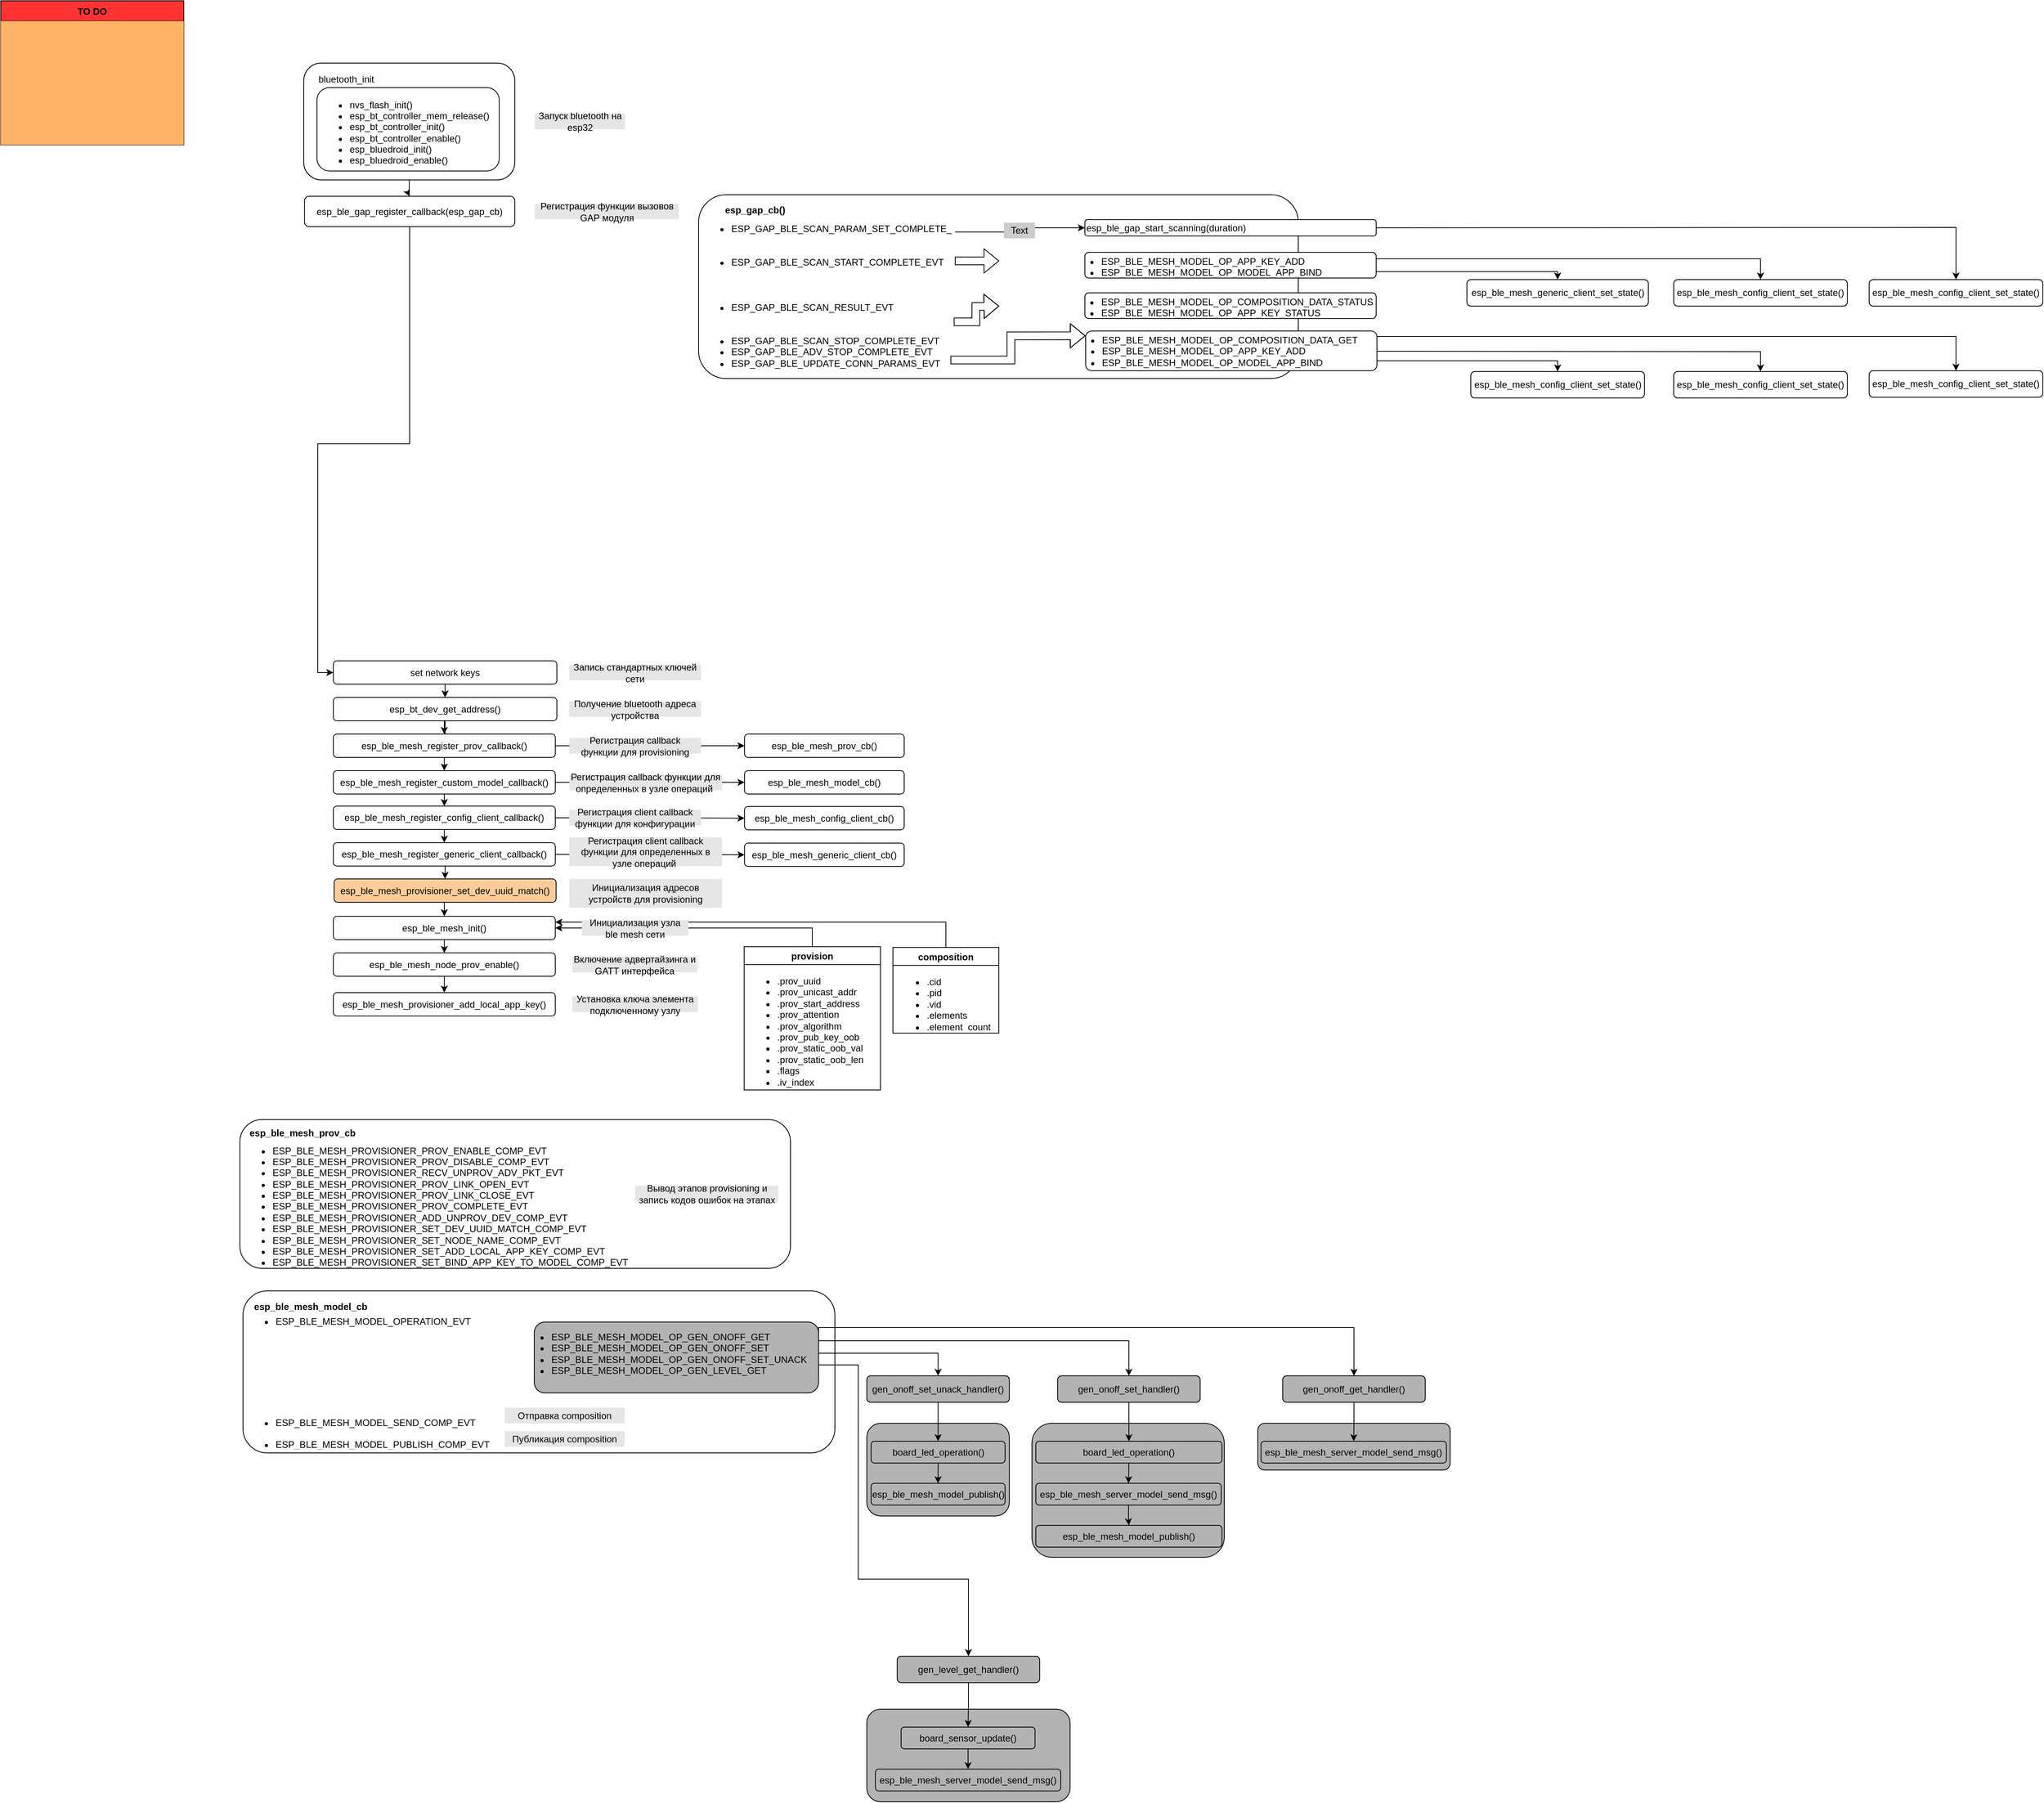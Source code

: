 <mxfile pages="1" version="11.2.1" type="github"><diagram id="eFUau2l4br_zj7SqDC2r" name="Page-1"><mxGraphModel dx="461" dy="513" grid="1" gridSize="10" guides="1" tooltips="1" connect="1" arrows="1" fold="1" page="1" pageScale="1" pageWidth="827" pageHeight="1169" math="0" shadow="0"><root><mxCell id="0"/><mxCell id="1" parent="0"/><mxCell id="jvg7E0xUtV_aagMApHEI-1" value="" style="rounded=1;whiteSpace=wrap;html=1;shadow=0;fillColor=#FFFFFF;" vertex="1" parent="1"><mxGeometry x="936" y="289" width="770" height="236" as="geometry"/></mxCell><mxCell id="jvg7E0xUtV_aagMApHEI-2" value="" style="rounded=1;whiteSpace=wrap;html=1;shadow=0;fillColor=#FFFFFF;" vertex="1" parent="1"><mxGeometry x="1433" y="464" width="374" height="51" as="geometry"/></mxCell><mxCell id="jvg7E0xUtV_aagMApHEI-3" value="&lt;ul&gt;&lt;li&gt;ESP_BLE_MESH_MODEL_OP_COMPOSITION_DATA_GET&lt;br&gt;&lt;/li&gt;&lt;li&gt;ESP_BLE_MESH_MODEL_OP_APP_KEY_ADD&lt;br&gt;&lt;/li&gt;&lt;li&gt;ESP_BLE_MESH_MODEL_OP_MODEL_APP_BIND&lt;br&gt;&lt;/li&gt;&lt;/ul&gt;" style="text;strokeColor=none;fillColor=none;html=1;whiteSpace=wrap;verticalAlign=middle;overflow=hidden;shadow=0;" vertex="1" parent="1"><mxGeometry x="1412" y="454" width="400" height="59" as="geometry"/></mxCell><mxCell id="jvg7E0xUtV_aagMApHEI-4" style="edgeStyle=orthogonalEdgeStyle;rounded=0;orthogonalLoop=1;jettySize=auto;html=1;" edge="1" parent="1" target="jvg7E0xUtV_aagMApHEI-128"><mxGeometry relative="1" as="geometry"><mxPoint x="1807" y="490" as="sourcePoint"/></mxGeometry></mxCell><mxCell id="jvg7E0xUtV_aagMApHEI-5" style="edgeStyle=orthogonalEdgeStyle;rounded=0;orthogonalLoop=1;jettySize=auto;html=1;exitX=1;exitY=0.75;exitDx=0;exitDy=0;" edge="1" parent="1" source="jvg7E0xUtV_aagMApHEI-2" target="jvg7E0xUtV_aagMApHEI-127"><mxGeometry relative="1" as="geometry"><Array as="points"><mxPoint x="2039" y="502"/></Array></mxGeometry></mxCell><mxCell id="jvg7E0xUtV_aagMApHEI-6" value="" style="rounded=1;whiteSpace=wrap;html=1;shadow=0;fillColor=#FFFFFF;" vertex="1" parent="1"><mxGeometry x="1432" y="415" width="374" height="33" as="geometry"/></mxCell><mxCell id="jvg7E0xUtV_aagMApHEI-7" value="&lt;ul&gt;&lt;li&gt;&lt;span&gt;ESP_BLE_MESH_MODEL_OP_COMPOSITION_DATA_STATUS&lt;/span&gt;&lt;/li&gt;&lt;li&gt;ESP_BLE_MESH_MODEL_OP_APP_KEY_STATUS&lt;br&gt;&lt;/li&gt;&lt;/ul&gt;" style="text;strokeColor=none;fillColor=none;html=1;whiteSpace=wrap;verticalAlign=middle;overflow=hidden;shadow=0;" vertex="1" parent="1"><mxGeometry x="1411" y="405" width="400" height="43" as="geometry"/></mxCell><mxCell id="jvg7E0xUtV_aagMApHEI-8" value="" style="rounded=1;whiteSpace=wrap;html=1;shadow=0;fillColor=#B3B3B3;" vertex="1" parent="1"><mxGeometry x="1152" y="1866.5" width="183" height="119" as="geometry"/></mxCell><mxCell id="jvg7E0xUtV_aagMApHEI-9" value="" style="rounded=1;whiteSpace=wrap;html=1;shadow=0;fillColor=#FFFFFF;" vertex="1" parent="1"><mxGeometry x="351" y="1696.5" width="760" height="208" as="geometry"/></mxCell><mxCell id="jvg7E0xUtV_aagMApHEI-10" style="edgeStyle=orthogonalEdgeStyle;rounded=0;orthogonalLoop=1;jettySize=auto;html=1;exitX=1;exitY=0.75;exitDx=0;exitDy=0;entryX=0.5;entryY=0;entryDx=0;entryDy=0;" edge="1" parent="1" source="jvg7E0xUtV_aagMApHEI-14" target="jvg7E0xUtV_aagMApHEI-63"><mxGeometry relative="1" as="geometry"><Array as="points"><mxPoint x="1090" y="1776.5"/><mxPoint x="1243" y="1776.5"/></Array></mxGeometry></mxCell><mxCell id="jvg7E0xUtV_aagMApHEI-11" style="edgeStyle=orthogonalEdgeStyle;rounded=0;orthogonalLoop=1;jettySize=auto;html=1;exitX=1;exitY=0.5;exitDx=0;exitDy=0;entryX=0.5;entryY=0;entryDx=0;entryDy=0;" edge="1" parent="1" source="jvg7E0xUtV_aagMApHEI-14" target="jvg7E0xUtV_aagMApHEI-64"><mxGeometry relative="1" as="geometry"><Array as="points"><mxPoint x="1090" y="1760.5"/><mxPoint x="1489" y="1760.5"/></Array></mxGeometry></mxCell><mxCell id="jvg7E0xUtV_aagMApHEI-12" style="edgeStyle=orthogonalEdgeStyle;rounded=0;orthogonalLoop=1;jettySize=auto;html=1;exitX=1;exitY=0.25;exitDx=0;exitDy=0;entryX=0.5;entryY=0;entryDx=0;entryDy=0;" edge="1" parent="1" source="jvg7E0xUtV_aagMApHEI-14" target="jvg7E0xUtV_aagMApHEI-65"><mxGeometry relative="1" as="geometry"><Array as="points"><mxPoint x="1090" y="1743.5"/><mxPoint x="1778" y="1743.5"/></Array></mxGeometry></mxCell><mxCell id="jvg7E0xUtV_aagMApHEI-13" style="edgeStyle=orthogonalEdgeStyle;rounded=0;orthogonalLoop=1;jettySize=auto;html=1;exitX=1;exitY=0.5;exitDx=0;exitDy=0;entryX=0.5;entryY=0;entryDx=0;entryDy=0;" edge="1" parent="1" source="jvg7E0xUtV_aagMApHEI-14" target="jvg7E0xUtV_aagMApHEI-87"><mxGeometry relative="1" as="geometry"><mxPoint x="1127.176" y="2003.147" as="targetPoint"/><Array as="points"><mxPoint x="1090" y="1791.5"/><mxPoint x="1141" y="1791.5"/><mxPoint x="1141" y="2066.5"/><mxPoint x="1282" y="2066.5"/></Array></mxGeometry></mxCell><mxCell id="jvg7E0xUtV_aagMApHEI-14" value="" style="rounded=1;whiteSpace=wrap;html=1;shadow=0;fillColor=#B3B3B3;" vertex="1" parent="1"><mxGeometry x="725" y="1736.5" width="365" height="91" as="geometry"/></mxCell><mxCell id="jvg7E0xUtV_aagMApHEI-15" value="&lt;ul&gt;&lt;li&gt;ESP_BLE_MESH_MODEL_OP_GEN_ONOFF_GET&lt;/li&gt;&lt;li&gt;ESP_BLE_MESH_MODEL_OP_GEN_ONOFF_SET&lt;/li&gt;&lt;li&gt;ESP_BLE_MESH_MODEL_OP_GEN_ONOFF_SET_UNACK&lt;/li&gt;&lt;li&gt;ESP_BLE_MESH_MODEL_OP_GEN_LEVEL_GET&lt;/li&gt;&lt;/ul&gt;" style="text;strokeColor=none;fillColor=none;html=1;whiteSpace=wrap;verticalAlign=middle;overflow=hidden;shadow=0;" vertex="1" parent="1"><mxGeometry x="705" y="1726.5" width="371" height="101" as="geometry"/></mxCell><mxCell id="jvg7E0xUtV_aagMApHEI-19" style="edgeStyle=orthogonalEdgeStyle;rounded=0;orthogonalLoop=1;jettySize=auto;html=1;exitX=0.5;exitY=1;exitDx=0;exitDy=0;" edge="1" parent="1" source="jvg7E0xUtV_aagMApHEI-21" target="jvg7E0xUtV_aagMApHEI-24"><mxGeometry relative="1" as="geometry"/></mxCell><mxCell id="jvg7E0xUtV_aagMApHEI-21" value="" style="rounded=1;whiteSpace=wrap;html=1;" vertex="1" parent="1"><mxGeometry x="429" y="120" width="271" height="150" as="geometry"/></mxCell><mxCell id="jvg7E0xUtV_aagMApHEI-22" value="Запуск bluetooth на esp32" style="text;html=1;strokeColor=none;fillColor=#E6E6E6;align=center;verticalAlign=middle;whiteSpace=wrap;rounded=0;" vertex="1" parent="1"><mxGeometry x="725.5" y="185" width="116" height="20" as="geometry"/></mxCell><mxCell id="jvg7E0xUtV_aagMApHEI-23" style="edgeStyle=orthogonalEdgeStyle;rounded=0;orthogonalLoop=1;jettySize=auto;html=1;exitX=0.5;exitY=1;exitDx=0;exitDy=0;entryX=0;entryY=0.5;entryDx=0;entryDy=0;" edge="1" parent="1" source="jvg7E0xUtV_aagMApHEI-24" target="jvg7E0xUtV_aagMApHEI-94"><mxGeometry relative="1" as="geometry"/></mxCell><mxCell id="jvg7E0xUtV_aagMApHEI-24" value="esp_ble_gap_register_callback(esp_gap_cb)" style="rounded=1;whiteSpace=wrap;html=1;align=center;" vertex="1" parent="1"><mxGeometry x="430" y="291" width="270" height="39" as="geometry"/></mxCell><mxCell id="jvg7E0xUtV_aagMApHEI-25" style="edgeStyle=orthogonalEdgeStyle;rounded=0;orthogonalLoop=1;jettySize=auto;html=1;exitX=0.5;exitY=1;exitDx=0;exitDy=0;" edge="1" parent="1" source="jvg7E0xUtV_aagMApHEI-27" target="jvg7E0xUtV_aagMApHEI-31"><mxGeometry relative="1" as="geometry"/></mxCell><mxCell id="jvg7E0xUtV_aagMApHEI-26" style="edgeStyle=orthogonalEdgeStyle;rounded=0;orthogonalLoop=1;jettySize=auto;html=1;exitX=0.5;exitY=1;exitDx=0;exitDy=0;entryX=0.5;entryY=0;entryDx=0;entryDy=0;" edge="1" parent="1" source="jvg7E0xUtV_aagMApHEI-27" target="jvg7E0xUtV_aagMApHEI-31"><mxGeometry relative="1" as="geometry"/></mxCell><mxCell id="jvg7E0xUtV_aagMApHEI-27" value="esp_bt_dev_get_address()" style="rounded=1;whiteSpace=wrap;html=1;" vertex="1" parent="1"><mxGeometry x="467" y="934.5" width="287" height="30" as="geometry"/></mxCell><mxCell id="jvg7E0xUtV_aagMApHEI-28" value="Регистрация функции вызовов&lt;br&gt;GAP модуля" style="text;html=1;strokeColor=none;fillColor=#E6E6E6;align=center;verticalAlign=middle;whiteSpace=wrap;rounded=0;" vertex="1" parent="1"><mxGeometry x="725.5" y="300.5" width="185" height="20" as="geometry"/></mxCell><mxCell id="jvg7E0xUtV_aagMApHEI-29" style="edgeStyle=orthogonalEdgeStyle;rounded=0;orthogonalLoop=1;jettySize=auto;html=1;exitX=0.5;exitY=1;exitDx=0;exitDy=0;entryX=0.5;entryY=0;entryDx=0;entryDy=0;" edge="1" parent="1" source="jvg7E0xUtV_aagMApHEI-31" target="jvg7E0xUtV_aagMApHEI-34"><mxGeometry relative="1" as="geometry"/></mxCell><mxCell id="jvg7E0xUtV_aagMApHEI-30" style="edgeStyle=orthogonalEdgeStyle;rounded=0;orthogonalLoop=1;jettySize=auto;html=1;exitX=1;exitY=0.5;exitDx=0;exitDy=0;entryX=0;entryY=0.5;entryDx=0;entryDy=0;" edge="1" parent="1" source="jvg7E0xUtV_aagMApHEI-31" target="jvg7E0xUtV_aagMApHEI-52"><mxGeometry relative="1" as="geometry"/></mxCell><mxCell id="jvg7E0xUtV_aagMApHEI-31" value="esp_ble_mesh_register_prov_callback()" style="rounded=1;whiteSpace=wrap;html=1;" vertex="1" parent="1"><mxGeometry x="467" y="981.5" width="285" height="30" as="geometry"/></mxCell><mxCell id="jvg7E0xUtV_aagMApHEI-32" style="edgeStyle=orthogonalEdgeStyle;rounded=0;orthogonalLoop=1;jettySize=auto;html=1;exitX=1;exitY=0.5;exitDx=0;exitDy=0;" edge="1" parent="1" source="jvg7E0xUtV_aagMApHEI-34" target="jvg7E0xUtV_aagMApHEI-53"><mxGeometry relative="1" as="geometry"/></mxCell><mxCell id="jvg7E0xUtV_aagMApHEI-33" style="edgeStyle=orthogonalEdgeStyle;rounded=0;orthogonalLoop=1;jettySize=auto;html=1;exitX=0.5;exitY=1;exitDx=0;exitDy=0;entryX=0.5;entryY=0;entryDx=0;entryDy=0;" edge="1" parent="1" source="jvg7E0xUtV_aagMApHEI-34" target="jvg7E0xUtV_aagMApHEI-98"><mxGeometry relative="1" as="geometry"/></mxCell><mxCell id="jvg7E0xUtV_aagMApHEI-34" value="esp_ble_mesh_register_custom_model_callback()" style="rounded=1;whiteSpace=wrap;html=1;" vertex="1" parent="1"><mxGeometry x="467" y="1028.5" width="285" height="30" as="geometry"/></mxCell><mxCell id="jvg7E0xUtV_aagMApHEI-35" style="edgeStyle=orthogonalEdgeStyle;rounded=0;orthogonalLoop=1;jettySize=auto;html=1;exitX=0.5;exitY=1;exitDx=0;exitDy=0;entryX=0.5;entryY=0;entryDx=0;entryDy=0;" edge="1" parent="1" source="jvg7E0xUtV_aagMApHEI-36" target="jvg7E0xUtV_aagMApHEI-38"><mxGeometry relative="1" as="geometry"/></mxCell><mxCell id="jvg7E0xUtV_aagMApHEI-36" value="esp_ble_mesh_init()" style="rounded=1;whiteSpace=wrap;html=1;" vertex="1" parent="1"><mxGeometry x="467" y="1215.5" width="285" height="30" as="geometry"/></mxCell><mxCell id="jvg7E0xUtV_aagMApHEI-37" style="edgeStyle=orthogonalEdgeStyle;rounded=0;orthogonalLoop=1;jettySize=auto;html=1;exitX=0.5;exitY=1;exitDx=0;exitDy=0;entryX=0.5;entryY=0;entryDx=0;entryDy=0;" edge="1" parent="1" source="jvg7E0xUtV_aagMApHEI-38" target="jvg7E0xUtV_aagMApHEI-39"><mxGeometry relative="1" as="geometry"/></mxCell><mxCell id="jvg7E0xUtV_aagMApHEI-38" value="esp_ble_mesh_node_prov_enable()" style="rounded=1;whiteSpace=wrap;html=1;" vertex="1" parent="1"><mxGeometry x="467" y="1262.5" width="285" height="30" as="geometry"/></mxCell><mxCell id="jvg7E0xUtV_aagMApHEI-39" value="esp_ble_mesh_provisioner_add_local_app_key()" style="rounded=1;whiteSpace=wrap;html=1;" vertex="1" parent="1"><mxGeometry x="467" y="1313.5" width="285" height="30" as="geometry"/></mxCell><mxCell id="jvg7E0xUtV_aagMApHEI-40" value="Получение bluetooth адреса устройства" style="text;html=1;strokeColor=none;fillColor=#E6E6E6;align=center;verticalAlign=middle;whiteSpace=wrap;rounded=0;" vertex="1" parent="1"><mxGeometry x="770" y="939.5" width="169" height="20" as="geometry"/></mxCell><mxCell id="jvg7E0xUtV_aagMApHEI-41" value="Установка ключа элемента подключенному узлу" style="text;html=1;strokeColor=none;fillColor=#E6E6E6;align=center;verticalAlign=middle;whiteSpace=wrap;rounded=0;" vertex="1" parent="1"><mxGeometry x="774" y="1318.5" width="161" height="20" as="geometry"/></mxCell><mxCell id="jvg7E0xUtV_aagMApHEI-42" value="Включение адвертайзинга и GATT интерфейса" style="text;html=1;strokeColor=none;fillColor=#E6E6E6;align=center;verticalAlign=middle;whiteSpace=wrap;rounded=0;" vertex="1" parent="1"><mxGeometry x="774" y="1267.5" width="160" height="20" as="geometry"/></mxCell><mxCell id="jvg7E0xUtV_aagMApHEI-43" style="edgeStyle=orthogonalEdgeStyle;rounded=0;orthogonalLoop=1;jettySize=auto;html=1;exitX=0.5;exitY=0;exitDx=0;exitDy=0;entryX=1;entryY=0.5;entryDx=0;entryDy=0;" edge="1" parent="1" source="jvg7E0xUtV_aagMApHEI-44" target="jvg7E0xUtV_aagMApHEI-36"><mxGeometry relative="1" as="geometry"/></mxCell><mxCell id="jvg7E0xUtV_aagMApHEI-44" value="provision" style="swimlane;" vertex="1" parent="1"><mxGeometry x="994.5" y="1254.5" width="175" height="184" as="geometry"/></mxCell><mxCell id="jvg7E0xUtV_aagMApHEI-45" value="&lt;ul&gt;&lt;li&gt;.prov_uuid&lt;/li&gt;&lt;li&gt;.prov_unicast_addr&lt;/li&gt;&lt;li&gt;.prov_start_address&lt;/li&gt;&lt;li&gt;.prov_attention&lt;/li&gt;&lt;li&gt;.prov_algorithm&lt;/li&gt;&lt;li&gt;.prov_pub_key_oob&lt;/li&gt;&lt;li&gt;.prov_static_oob_val&lt;/li&gt;&lt;li&gt;.prov_static_oob_len&lt;/li&gt;&lt;li&gt;.flags&lt;/li&gt;&lt;li&gt;.iv_index&lt;/li&gt;&lt;/ul&gt;" style="text;strokeColor=none;fillColor=none;html=1;whiteSpace=wrap;verticalAlign=middle;overflow=hidden;shadow=0;align=left;" vertex="1" parent="jvg7E0xUtV_aagMApHEI-44"><mxGeometry y="23" width="175" height="161" as="geometry"/></mxCell><mxCell id="jvg7E0xUtV_aagMApHEI-46" style="edgeStyle=orthogonalEdgeStyle;rounded=0;orthogonalLoop=1;jettySize=auto;html=1;exitX=0.5;exitY=0;exitDx=0;exitDy=0;entryX=1;entryY=0.25;entryDx=0;entryDy=0;" edge="1" parent="1" source="jvg7E0xUtV_aagMApHEI-47" target="jvg7E0xUtV_aagMApHEI-36"><mxGeometry relative="1" as="geometry"/></mxCell><mxCell id="jvg7E0xUtV_aagMApHEI-47" value="composition" style="swimlane;" vertex="1" parent="1"><mxGeometry x="1185.5" y="1255.5" width="136" height="110" as="geometry"/></mxCell><mxCell id="jvg7E0xUtV_aagMApHEI-48" value="&lt;ul&gt;&lt;li&gt;.cid&lt;/li&gt;&lt;li&gt;.pid&lt;/li&gt;&lt;li&gt;.vid&lt;/li&gt;&lt;li&gt;.elements&lt;/li&gt;&lt;li&gt;.element_count&lt;/li&gt;&lt;/ul&gt;" style="text;strokeColor=none;fillColor=none;html=1;whiteSpace=wrap;verticalAlign=middle;overflow=hidden;shadow=0;" vertex="1" parent="jvg7E0xUtV_aagMApHEI-47"><mxGeometry x="1" y="23" width="135" height="85" as="geometry"/></mxCell><mxCell id="jvg7E0xUtV_aagMApHEI-49" value="Инициализация узла ble mesh сети" style="text;html=1;strokeColor=none;fillColor=#E6E6E6;align=center;verticalAlign=middle;whiteSpace=wrap;rounded=0;shadow=0;" vertex="1" parent="1"><mxGeometry x="786" y="1220.5" width="137" height="20" as="geometry"/></mxCell><mxCell id="jvg7E0xUtV_aagMApHEI-50" value="Регистрация callback функции для provisioning" style="text;html=1;strokeColor=none;fillColor=#E6E6E6;align=center;verticalAlign=middle;whiteSpace=wrap;rounded=0;" vertex="1" parent="1"><mxGeometry x="770" y="986.5" width="169" height="20" as="geometry"/></mxCell><mxCell id="jvg7E0xUtV_aagMApHEI-51" value="Регистрация callback функции для определенных в узле операций&amp;nbsp;" style="text;html=1;strokeColor=none;fillColor=#E6E6E6;align=center;verticalAlign=middle;whiteSpace=wrap;rounded=0;" vertex="1" parent="1"><mxGeometry x="770" y="1033.5" width="196" height="20" as="geometry"/></mxCell><mxCell id="jvg7E0xUtV_aagMApHEI-52" value="esp_ble_mesh_prov_cb()" style="rounded=1;whiteSpace=wrap;html=1;shadow=0;fillColor=#FFFFFF;" vertex="1" parent="1"><mxGeometry x="995" y="981.5" width="205" height="30" as="geometry"/></mxCell><mxCell id="jvg7E0xUtV_aagMApHEI-53" value="esp_ble_mesh_model_cb()" style="rounded=1;whiteSpace=wrap;html=1;shadow=0;fillColor=#FFFFFF;" vertex="1" parent="1"><mxGeometry x="995" y="1028.5" width="205" height="30" as="geometry"/></mxCell><mxCell id="jvg7E0xUtV_aagMApHEI-54" value="" style="rounded=1;whiteSpace=wrap;html=1;shadow=0;fillColor=#FFFFFF;" vertex="1" parent="1"><mxGeometry x="347" y="1476.5" width="707" height="191" as="geometry"/></mxCell><mxCell id="jvg7E0xUtV_aagMApHEI-55" value="&lt;b&gt;esp_ble_mesh_prov_cb&lt;/b&gt;" style="text;html=1;strokeColor=none;fillColor=none;align=center;verticalAlign=middle;whiteSpace=wrap;rounded=0;shadow=0;" vertex="1" parent="1"><mxGeometry x="359" y="1484" width="137" height="20" as="geometry"/></mxCell><mxCell id="jvg7E0xUtV_aagMApHEI-56" value="&lt;ul&gt;&lt;li&gt;ESP_BLE_MESH_PROVISIONER_PROV_ENABLE_COMP_EVT&lt;br&gt;&lt;/li&gt;&lt;li&gt;ESP_BLE_MESH_PROVISIONER_PROV_DISABLE_COMP_EVT&lt;br&gt;&lt;/li&gt;&lt;li&gt;ESP_BLE_MESH_PROVISIONER_RECV_UNPROV_ADV_PKT_EVT&lt;br&gt;&lt;/li&gt;&lt;li&gt;ESP_BLE_MESH_PROVISIONER_PROV_LINK_OPEN_EVT&lt;br&gt;&lt;/li&gt;&lt;li&gt;ESP_BLE_MESH_PROVISIONER_PROV_LINK_CLOSE_EVT&lt;/li&gt;&lt;li&gt;ESP_BLE_MESH_PROVISIONER_PROV_COMPLETE_EVT&lt;br&gt;&lt;/li&gt;&lt;li&gt;ESP_BLE_MESH_PROVISIONER_ADD_UNPROV_DEV_COMP_EVT&lt;br&gt;&lt;/li&gt;&lt;li&gt;ESP_BLE_MESH_PROVISIONER_SET_DEV_UUID_MATCH_COMP_EVT&lt;br&gt;&lt;/li&gt;&lt;li&gt;ESP_BLE_MESH_PROVISIONER_SET_NODE_NAME_COMP_EVT&lt;br&gt;&lt;/li&gt;&lt;li&gt;ESP_BLE_MESH_PROVISIONER_SET_ADD_LOCAL_APP_KEY_COMP_EVT&lt;br&gt;&lt;/li&gt;&lt;li&gt;ESP_BLE_MESH_PROVISIONER_SET_BIND_APP_KEY_TO_MODEL_COMP_EVT&lt;br&gt;&lt;/li&gt;&lt;/ul&gt;" style="text;strokeColor=none;fillColor=none;html=1;whiteSpace=wrap;verticalAlign=middle;overflow=hidden;shadow=0;" vertex="1" parent="1"><mxGeometry x="347" y="1494.5" width="501" height="174" as="geometry"/></mxCell><mxCell id="jvg7E0xUtV_aagMApHEI-57" value="Вывод этапов provisioning и запись кодов ошибок на этапах" style="text;html=1;strokeColor=none;fillColor=#E6E6E6;align=center;verticalAlign=middle;whiteSpace=wrap;rounded=0;shadow=0;" vertex="1" parent="1"><mxGeometry x="854.5" y="1561.5" width="184" height="20" as="geometry"/></mxCell><mxCell id="jvg7E0xUtV_aagMApHEI-58" value="&lt;b&gt;esp_ble_mesh_model_cb&lt;/b&gt;" style="text;html=1;strokeColor=none;fillColor=none;align=center;verticalAlign=middle;whiteSpace=wrap;rounded=0;shadow=0;" vertex="1" parent="1"><mxGeometry x="358.5" y="1706.5" width="158" height="20" as="geometry"/></mxCell><mxCell id="jvg7E0xUtV_aagMApHEI-59" value="&lt;ul&gt;&lt;li&gt;ESP_BLE_MESH_MODEL_OPERATION_EVT&lt;br&gt;&lt;br&gt;&lt;br&gt;&lt;br&gt;&lt;br&gt;&lt;br&gt;&lt;br&gt;&lt;br&gt;&lt;br&gt;&lt;/li&gt;&lt;li&gt;ESP_BLE_MESH_MODEL_SEND_COMP_EVT&lt;br&gt;&lt;br&gt;&lt;/li&gt;&lt;li&gt;ESP_BLE_MESH_MODEL_PUBLISH_COMP_EVT&lt;br&gt;&lt;/li&gt;&lt;/ul&gt;" style="text;strokeColor=none;fillColor=none;html=1;whiteSpace=wrap;verticalAlign=middle;overflow=hidden;shadow=0;" vertex="1" parent="1"><mxGeometry x="351" y="1714.5" width="326" height="187" as="geometry"/></mxCell><mxCell id="jvg7E0xUtV_aagMApHEI-60" value="Отправка composition" style="text;html=1;strokeColor=none;fillColor=#E6E6E6;align=center;verticalAlign=middle;whiteSpace=wrap;rounded=0;shadow=0;" vertex="1" parent="1"><mxGeometry x="687" y="1846.5" width="154" height="20" as="geometry"/></mxCell><mxCell id="jvg7E0xUtV_aagMApHEI-61" value="Публикация composition" style="text;html=1;strokeColor=none;fillColor=#E6E6E6;align=center;verticalAlign=middle;whiteSpace=wrap;rounded=0;shadow=0;" vertex="1" parent="1"><mxGeometry x="687" y="1876.5" width="154" height="20" as="geometry"/></mxCell><mxCell id="jvg7E0xUtV_aagMApHEI-62" style="edgeStyle=orthogonalEdgeStyle;rounded=0;orthogonalLoop=1;jettySize=auto;html=1;exitX=0.5;exitY=1;exitDx=0;exitDy=0;entryX=0.5;entryY=0;entryDx=0;entryDy=0;" edge="1" parent="1" source="jvg7E0xUtV_aagMApHEI-63" target="jvg7E0xUtV_aagMApHEI-67"><mxGeometry relative="1" as="geometry"/></mxCell><mxCell id="jvg7E0xUtV_aagMApHEI-63" value="gen_onoff_set_unack_handler()" style="rounded=1;whiteSpace=wrap;html=1;shadow=0;fillColor=#B3B3B3;" vertex="1" parent="1"><mxGeometry x="1152" y="1805.5" width="183" height="34" as="geometry"/></mxCell><mxCell id="jvg7E0xUtV_aagMApHEI-64" value="gen_onoff_set_handler()" style="rounded=1;whiteSpace=wrap;html=1;shadow=0;fillColor=#B3B3B3;" vertex="1" parent="1"><mxGeometry x="1397" y="1805.5" width="183" height="34" as="geometry"/></mxCell><mxCell id="jvg7E0xUtV_aagMApHEI-65" value="gen_onoff_get_handler()" style="rounded=1;whiteSpace=wrap;html=1;shadow=0;fillColor=#B3B3B3;" vertex="1" parent="1"><mxGeometry x="1686" y="1805.5" width="183" height="34" as="geometry"/></mxCell><mxCell id="jvg7E0xUtV_aagMApHEI-66" style="edgeStyle=orthogonalEdgeStyle;rounded=0;orthogonalLoop=1;jettySize=auto;html=1;exitX=0.5;exitY=1;exitDx=0;exitDy=0;entryX=0.5;entryY=0;entryDx=0;entryDy=0;" edge="1" parent="1" source="jvg7E0xUtV_aagMApHEI-67" target="jvg7E0xUtV_aagMApHEI-68"><mxGeometry relative="1" as="geometry"/></mxCell><mxCell id="jvg7E0xUtV_aagMApHEI-67" value="board_led_operation()" style="rounded=1;whiteSpace=wrap;html=1;shadow=0;fillColor=#B3B3B3;" vertex="1" parent="1"><mxGeometry x="1157.5" y="1889.5" width="172" height="28" as="geometry"/></mxCell><mxCell id="jvg7E0xUtV_aagMApHEI-68" value="esp_ble_mesh_model_publish()" style="rounded=1;whiteSpace=wrap;html=1;shadow=0;fillColor=#B3B3B3;" vertex="1" parent="1"><mxGeometry x="1157.5" y="1943.5" width="172" height="28" as="geometry"/></mxCell><mxCell id="jvg7E0xUtV_aagMApHEI-69" value="" style="rounded=1;whiteSpace=wrap;html=1;shadow=0;fillColor=#B3B3B3;" vertex="1" parent="1"><mxGeometry x="1364" y="1866.5" width="247" height="172" as="geometry"/></mxCell><mxCell id="jvg7E0xUtV_aagMApHEI-70" style="edgeStyle=orthogonalEdgeStyle;rounded=0;orthogonalLoop=1;jettySize=auto;html=1;exitX=0.5;exitY=1;exitDx=0;exitDy=0;entryX=0.5;entryY=0;entryDx=0;entryDy=0;" edge="1" parent="1" source="jvg7E0xUtV_aagMApHEI-71" target="jvg7E0xUtV_aagMApHEI-74"><mxGeometry relative="1" as="geometry"/></mxCell><mxCell id="jvg7E0xUtV_aagMApHEI-71" value="board_led_operation()" style="rounded=1;whiteSpace=wrap;html=1;shadow=0;fillColor=#B3B3B3;" vertex="1" parent="1"><mxGeometry x="1369" y="1889.5" width="239" height="28" as="geometry"/></mxCell><mxCell id="jvg7E0xUtV_aagMApHEI-72" style="edgeStyle=orthogonalEdgeStyle;rounded=0;orthogonalLoop=1;jettySize=auto;html=1;exitX=0.5;exitY=1;exitDx=0;exitDy=0;" edge="1" parent="1" source="jvg7E0xUtV_aagMApHEI-64" target="jvg7E0xUtV_aagMApHEI-71"><mxGeometry relative="1" as="geometry"/></mxCell><mxCell id="jvg7E0xUtV_aagMApHEI-73" style="edgeStyle=orthogonalEdgeStyle;rounded=0;orthogonalLoop=1;jettySize=auto;html=1;exitX=0.5;exitY=1;exitDx=0;exitDy=0;" edge="1" parent="1" source="jvg7E0xUtV_aagMApHEI-74" target="jvg7E0xUtV_aagMApHEI-75"><mxGeometry relative="1" as="geometry"/></mxCell><mxCell id="jvg7E0xUtV_aagMApHEI-74" value="esp_ble_mesh_server_model_send_msg()" style="rounded=1;whiteSpace=wrap;html=1;shadow=0;fillColor=#B3B3B3;" vertex="1" parent="1"><mxGeometry x="1369" y="1943.5" width="238" height="28" as="geometry"/></mxCell><mxCell id="jvg7E0xUtV_aagMApHEI-75" value="esp_ble_mesh_model_publish()" style="rounded=1;whiteSpace=wrap;html=1;shadow=0;fillColor=#B3B3B3;" vertex="1" parent="1"><mxGeometry x="1369" y="1997.5" width="239" height="28" as="geometry"/></mxCell><mxCell id="jvg7E0xUtV_aagMApHEI-76" value="" style="rounded=1;whiteSpace=wrap;html=1;shadow=0;fillColor=#B3B3B3;" vertex="1" parent="1"><mxGeometry x="1654" y="1866.5" width="247" height="60" as="geometry"/></mxCell><mxCell id="jvg7E0xUtV_aagMApHEI-77" value="esp_ble_mesh_server_model_send_msg()" style="rounded=1;whiteSpace=wrap;html=1;shadow=0;fillColor=#B3B3B3;" vertex="1" parent="1"><mxGeometry x="1658.19" y="1889.5" width="238" height="28" as="geometry"/></mxCell><mxCell id="jvg7E0xUtV_aagMApHEI-78" style="edgeStyle=orthogonalEdgeStyle;rounded=0;orthogonalLoop=1;jettySize=auto;html=1;exitX=0.5;exitY=1;exitDx=0;exitDy=0;entryX=0.5;entryY=0;entryDx=0;entryDy=0;" edge="1" parent="1" source="jvg7E0xUtV_aagMApHEI-65" target="jvg7E0xUtV_aagMApHEI-77"><mxGeometry relative="1" as="geometry"/></mxCell><mxCell id="jvg7E0xUtV_aagMApHEI-79" value="TO DO" style="swimlane;fontStyle=1;childLayout=stackLayout;horizontal=1;startSize=26;fillColor=#FF3333;horizontalStack=0;resizeParent=1;resizeParentMax=0;resizeLast=0;collapsible=1;marginBottom=0;shadow=0;" vertex="1" parent="1"><mxGeometry x="40" y="40" width="235" height="185" as="geometry"><mxRectangle x="825" y="28" width="65" height="26" as="alternateBounds"/></mxGeometry></mxCell><mxCell id="jvg7E0xUtV_aagMApHEI-80" value="" style="text;strokeColor=none;fillColor=#FFB366;align=left;verticalAlign=top;spacingLeft=4;spacingRight=4;overflow=hidden;rotatable=0;points=[[0,0.5],[1,0.5]];portConstraint=eastwest;" vertex="1" parent="jvg7E0xUtV_aagMApHEI-79"><mxGeometry y="26" width="235" height="26" as="geometry"/></mxCell><mxCell id="jvg7E0xUtV_aagMApHEI-81" value="" style="text;html=1;strokeColor=none;fillColor=#FFB366;align=left;verticalAlign=middle;whiteSpace=wrap;rounded=0;" vertex="1" parent="jvg7E0xUtV_aagMApHEI-79"><mxGeometry y="52" width="235" height="20" as="geometry"/></mxCell><mxCell id="jvg7E0xUtV_aagMApHEI-82" value="" style="text;strokeColor=none;fillColor=#FFB366;align=left;verticalAlign=top;spacingLeft=4;spacingRight=4;overflow=hidden;rotatable=0;points=[[0,0.5],[1,0.5]];portConstraint=eastwest;" vertex="1" parent="jvg7E0xUtV_aagMApHEI-79"><mxGeometry y="72" width="235" height="26" as="geometry"/></mxCell><mxCell id="jvg7E0xUtV_aagMApHEI-83" value="" style="text;strokeColor=none;fillColor=#FFB366;align=left;verticalAlign=top;spacingLeft=4;spacingRight=4;overflow=hidden;rotatable=0;points=[[0,0.5],[1,0.5]];portConstraint=eastwest;" vertex="1" parent="jvg7E0xUtV_aagMApHEI-79"><mxGeometry y="98" width="235" height="27" as="geometry"/></mxCell><mxCell id="jvg7E0xUtV_aagMApHEI-84" value="" style="text;html=1;strokeColor=none;fillColor=#FFB366;align=left;verticalAlign=middle;whiteSpace=wrap;rounded=0;shadow=0;" vertex="1" parent="jvg7E0xUtV_aagMApHEI-79"><mxGeometry y="125" width="235" height="20" as="geometry"/></mxCell><mxCell id="jvg7E0xUtV_aagMApHEI-85" value="" style="text;html=1;strokeColor=none;fillColor=#FFB366;align=left;verticalAlign=middle;whiteSpace=wrap;rounded=0;shadow=0;" vertex="1" parent="jvg7E0xUtV_aagMApHEI-79"><mxGeometry y="145" width="235" height="20" as="geometry"/></mxCell><mxCell id="jvg7E0xUtV_aagMApHEI-86" value="" style="text;html=1;strokeColor=none;fillColor=#FFB366;align=left;verticalAlign=middle;whiteSpace=wrap;rounded=0;shadow=0;" vertex="1" parent="jvg7E0xUtV_aagMApHEI-79"><mxGeometry y="165" width="235" height="20" as="geometry"/></mxCell><mxCell id="jvg7E0xUtV_aagMApHEI-87" value="gen_level_get_handler()" style="rounded=1;whiteSpace=wrap;html=1;shadow=0;fillColor=#B3B3B3;" vertex="1" parent="1"><mxGeometry x="1191" y="2165.5" width="183" height="34" as="geometry"/></mxCell><mxCell id="jvg7E0xUtV_aagMApHEI-88" value="" style="rounded=1;whiteSpace=wrap;html=1;shadow=0;fillColor=#B3B3B3;" vertex="1" parent="1"><mxGeometry x="1152" y="2233.5" width="261" height="119" as="geometry"/></mxCell><mxCell id="jvg7E0xUtV_aagMApHEI-89" style="edgeStyle=orthogonalEdgeStyle;rounded=0;orthogonalLoop=1;jettySize=auto;html=1;exitX=0.5;exitY=1;exitDx=0;exitDy=0;entryX=0.5;entryY=0;entryDx=0;entryDy=0;" edge="1" parent="1" source="jvg7E0xUtV_aagMApHEI-90" target="jvg7E0xUtV_aagMApHEI-91"><mxGeometry relative="1" as="geometry"/></mxCell><mxCell id="jvg7E0xUtV_aagMApHEI-90" value="board_sensor_update()" style="rounded=1;whiteSpace=wrap;html=1;shadow=0;fillColor=#B3B3B3;" vertex="1" parent="1"><mxGeometry x="1196" y="2256.5" width="172" height="28" as="geometry"/></mxCell><mxCell id="jvg7E0xUtV_aagMApHEI-91" value="esp_ble_mesh_server_model_send_msg()" style="rounded=1;whiteSpace=wrap;html=1;shadow=0;fillColor=#B3B3B3;" vertex="1" parent="1"><mxGeometry x="1163" y="2310.5" width="238" height="28" as="geometry"/></mxCell><mxCell id="jvg7E0xUtV_aagMApHEI-92" style="edgeStyle=orthogonalEdgeStyle;rounded=0;orthogonalLoop=1;jettySize=auto;html=1;exitX=0.5;exitY=1;exitDx=0;exitDy=0;" edge="1" parent="1" source="jvg7E0xUtV_aagMApHEI-87" target="jvg7E0xUtV_aagMApHEI-90"><mxGeometry relative="1" as="geometry"/></mxCell><mxCell id="jvg7E0xUtV_aagMApHEI-93" style="edgeStyle=orthogonalEdgeStyle;rounded=0;orthogonalLoop=1;jettySize=auto;html=1;exitX=0.5;exitY=1;exitDx=0;exitDy=0;entryX=0.5;entryY=0;entryDx=0;entryDy=0;" edge="1" parent="1" source="jvg7E0xUtV_aagMApHEI-94" target="jvg7E0xUtV_aagMApHEI-27"><mxGeometry relative="1" as="geometry"/></mxCell><mxCell id="jvg7E0xUtV_aagMApHEI-94" value="set network keys" style="rounded=1;whiteSpace=wrap;html=1;fillColor=none;" vertex="1" parent="1"><mxGeometry x="467" y="887.5" width="287" height="30" as="geometry"/></mxCell><mxCell id="jvg7E0xUtV_aagMApHEI-95" value="Запись стандартных ключей сети" style="text;html=1;strokeColor=none;fillColor=#E6E6E6;align=center;verticalAlign=middle;whiteSpace=wrap;rounded=0;" vertex="1" parent="1"><mxGeometry x="770" y="892.5" width="169" height="20" as="geometry"/></mxCell><mxCell id="jvg7E0xUtV_aagMApHEI-96" style="edgeStyle=orthogonalEdgeStyle;rounded=0;orthogonalLoop=1;jettySize=auto;html=1;exitX=0.5;exitY=1;exitDx=0;exitDy=0;entryX=0.5;entryY=0;entryDx=0;entryDy=0;" edge="1" parent="1" source="jvg7E0xUtV_aagMApHEI-98" target="jvg7E0xUtV_aagMApHEI-101"><mxGeometry relative="1" as="geometry"/></mxCell><mxCell id="jvg7E0xUtV_aagMApHEI-97" style="edgeStyle=orthogonalEdgeStyle;rounded=0;orthogonalLoop=1;jettySize=auto;html=1;exitX=1;exitY=0.5;exitDx=0;exitDy=0;entryX=0;entryY=0.5;entryDx=0;entryDy=0;" edge="1" parent="1" source="jvg7E0xUtV_aagMApHEI-98" target="jvg7E0xUtV_aagMApHEI-104"><mxGeometry relative="1" as="geometry"/></mxCell><mxCell id="jvg7E0xUtV_aagMApHEI-98" value="esp_ble_mesh_register_config_client_callback()" style="rounded=1;whiteSpace=wrap;html=1;" vertex="1" parent="1"><mxGeometry x="467" y="1074" width="285" height="30" as="geometry"/></mxCell><mxCell id="jvg7E0xUtV_aagMApHEI-99" style="edgeStyle=orthogonalEdgeStyle;rounded=0;orthogonalLoop=1;jettySize=auto;html=1;exitX=1;exitY=0.5;exitDx=0;exitDy=0;" edge="1" parent="1" source="jvg7E0xUtV_aagMApHEI-101" target="jvg7E0xUtV_aagMApHEI-105"><mxGeometry relative="1" as="geometry"/></mxCell><mxCell id="jvg7E0xUtV_aagMApHEI-100" style="edgeStyle=orthogonalEdgeStyle;rounded=0;orthogonalLoop=1;jettySize=auto;html=1;exitX=0.5;exitY=1;exitDx=0;exitDy=0;entryX=0.5;entryY=0;entryDx=0;entryDy=0;" edge="1" parent="1" source="jvg7E0xUtV_aagMApHEI-101" target="jvg7E0xUtV_aagMApHEI-107"><mxGeometry relative="1" as="geometry"/></mxCell><mxCell id="jvg7E0xUtV_aagMApHEI-101" value="esp_ble_mesh_register_generic_client_callback()" style="rounded=1;whiteSpace=wrap;html=1;" vertex="1" parent="1"><mxGeometry x="467" y="1121" width="285" height="30" as="geometry"/></mxCell><mxCell id="jvg7E0xUtV_aagMApHEI-102" value="Регистрация client callback функции для конфигурации" style="text;html=1;strokeColor=none;fillColor=#E6E6E6;align=center;verticalAlign=middle;whiteSpace=wrap;rounded=0;" vertex="1" parent="1"><mxGeometry x="770" y="1079" width="169" height="20" as="geometry"/></mxCell><mxCell id="jvg7E0xUtV_aagMApHEI-103" value="Регистрация client callback функции для определенных в узле операций&amp;nbsp;" style="text;html=1;strokeColor=none;fillColor=#E6E6E6;align=center;verticalAlign=middle;whiteSpace=wrap;rounded=0;" vertex="1" parent="1"><mxGeometry x="770" y="1114" width="196" height="37" as="geometry"/></mxCell><mxCell id="jvg7E0xUtV_aagMApHEI-104" value="esp_ble_mesh_config_client_cb()" style="rounded=1;whiteSpace=wrap;html=1;shadow=0;fillColor=#FFFFFF;" vertex="1" parent="1"><mxGeometry x="995" y="1074.5" width="205" height="30" as="geometry"/></mxCell><mxCell id="jvg7E0xUtV_aagMApHEI-105" value="esp_ble_mesh_generic_client_cb()" style="rounded=1;whiteSpace=wrap;html=1;shadow=0;fillColor=#FFFFFF;" vertex="1" parent="1"><mxGeometry x="995" y="1121.5" width="205" height="30" as="geometry"/></mxCell><mxCell id="jvg7E0xUtV_aagMApHEI-106" style="edgeStyle=orthogonalEdgeStyle;rounded=0;orthogonalLoop=1;jettySize=auto;html=1;exitX=0.5;exitY=1;exitDx=0;exitDy=0;entryX=0.5;entryY=0;entryDx=0;entryDy=0;" edge="1" parent="1" source="jvg7E0xUtV_aagMApHEI-107" target="jvg7E0xUtV_aagMApHEI-36"><mxGeometry relative="1" as="geometry"/></mxCell><mxCell id="jvg7E0xUtV_aagMApHEI-107" value="esp_ble_mesh_provisioner_set_dev_uuid_match()" style="rounded=1;whiteSpace=wrap;html=1;fillColor=#FFCC99;" vertex="1" parent="1"><mxGeometry x="468" y="1167.5" width="285" height="30" as="geometry"/></mxCell><mxCell id="jvg7E0xUtV_aagMApHEI-108" value="Инициализация адресов устройств для provisioning" style="text;html=1;strokeColor=none;fillColor=#E6E6E6;align=center;verticalAlign=middle;whiteSpace=wrap;rounded=0;" vertex="1" parent="1"><mxGeometry x="770" y="1167.5" width="196" height="37" as="geometry"/></mxCell><mxCell id="jvg7E0xUtV_aagMApHEI-109" style="edgeStyle=orthogonalEdgeStyle;rounded=0;orthogonalLoop=1;jettySize=auto;html=1;exitX=1;exitY=0.5;exitDx=0;exitDy=0;entryX=0.5;entryY=0;entryDx=0;entryDy=0;" edge="1" parent="1" source="jvg7E0xUtV_aagMApHEI-110" target="jvg7E0xUtV_aagMApHEI-118"><mxGeometry relative="1" as="geometry"><Array as="points"><mxPoint x="1797" y="331"/><mxPoint x="2551" y="331"/></Array></mxGeometry></mxCell><mxCell id="jvg7E0xUtV_aagMApHEI-110" value="esp_ble_gap_start_scanning(duration)" style="rounded=1;whiteSpace=wrap;html=1;shadow=0;fillColor=#FFFFFF;align=left;" vertex="1" parent="1"><mxGeometry x="1432" y="321" width="374" height="21" as="geometry"/></mxCell><mxCell id="jvg7E0xUtV_aagMApHEI-112" value="&lt;b&gt;esp_gap_cb()&lt;/b&gt;" style="text;html=1;strokeColor=none;fillColor=none;align=left;verticalAlign=middle;whiteSpace=wrap;rounded=0;shadow=0;" vertex="1" parent="1"><mxGeometry x="967.5" y="299" width="158" height="20" as="geometry"/></mxCell><mxCell id="jvg7E0xUtV_aagMApHEI-113" style="edgeStyle=orthogonalEdgeStyle;rounded=0;orthogonalLoop=1;jettySize=auto;html=1;exitX=1.01;exitY=0.124;exitDx=0;exitDy=0;exitPerimeter=0;entryX=0;entryY=0.5;entryDx=0;entryDy=0;" edge="1" parent="1" source="jvg7E0xUtV_aagMApHEI-117" target="jvg7E0xUtV_aagMApHEI-110"><mxGeometry relative="1" as="geometry"><mxPoint x="1267" y="333" as="sourcePoint"/><mxPoint x="1320" y="333" as="targetPoint"/></mxGeometry></mxCell><mxCell id="jvg7E0xUtV_aagMApHEI-114" style="edgeStyle=orthogonalEdgeStyle;shape=flexArrow;rounded=0;orthogonalLoop=1;jettySize=auto;html=1;" edge="1" parent="1"><mxGeometry relative="1" as="geometry"><mxPoint x="1265" y="374" as="sourcePoint"/><mxPoint x="1322" y="374" as="targetPoint"/></mxGeometry></mxCell><mxCell id="jvg7E0xUtV_aagMApHEI-115" style="edgeStyle=orthogonalEdgeStyle;rounded=0;orthogonalLoop=1;jettySize=auto;html=1;exitX=1.005;exitY=0.676;exitDx=0;exitDy=0;shape=flexArrow;exitPerimeter=0;" edge="1" parent="1" source="jvg7E0xUtV_aagMApHEI-117"><mxGeometry relative="1" as="geometry"><mxPoint x="1322" y="432" as="targetPoint"/></mxGeometry></mxCell><mxCell id="jvg7E0xUtV_aagMApHEI-116" style="edgeStyle=orthogonalEdgeStyle;rounded=0;orthogonalLoop=1;jettySize=auto;html=1;exitX=0.992;exitY=0.91;exitDx=0;exitDy=0;shape=flexArrow;exitPerimeter=0;entryX=0.052;entryY=0.274;entryDx=0;entryDy=0;entryPerimeter=0;" edge="1" parent="1" source="jvg7E0xUtV_aagMApHEI-117" target="jvg7E0xUtV_aagMApHEI-3"><mxGeometry relative="1" as="geometry"/></mxCell><mxCell id="jvg7E0xUtV_aagMApHEI-117" value="&lt;ul&gt;&lt;li&gt;ESP_GAP_BLE_SCAN_PARAM_SET_COMPLETE_EVT&lt;br&gt;&lt;br&gt;&lt;br&gt;&lt;/li&gt;&lt;li&gt;ESP_GAP_BLE_SCAN_START_COMPLETE_EVT&lt;br&gt;&lt;br&gt;&lt;br&gt;&lt;br&gt;&lt;/li&gt;&lt;li&gt;ESP_GAP_BLE_SCAN_RESULT_EVT&lt;br&gt;&lt;br&gt;&lt;br&gt;&lt;/li&gt;&lt;li&gt;ESP_GAP_BLE_SCAN_STOP_COMPLETE_EVT&lt;br&gt;&lt;/li&gt;&lt;li&gt;ESP_GAP_BLE_ADV_STOP_COMPLETE_EVT&lt;/li&gt;&lt;li&gt;ESP_GAP_BLE_UPDATE_CONN_PARAMS_EVT&lt;/li&gt;&lt;/ul&gt;" style="text;strokeColor=none;fillColor=none;html=1;whiteSpace=wrap;verticalAlign=middle;overflow=hidden;shadow=0;" vertex="1" parent="1"><mxGeometry x="936" y="311" width="326" height="209" as="geometry"/></mxCell><mxCell id="jvg7E0xUtV_aagMApHEI-118" value="esp_ble_mesh_config_client_set_state()" style="rounded=1;whiteSpace=wrap;html=1;shadow=0;fillColor=#FFFFFF;" vertex="1" parent="1"><mxGeometry x="2439" y="398" width="223" height="34" as="geometry"/></mxCell><mxCell id="jvg7E0xUtV_aagMApHEI-119" style="edgeStyle=orthogonalEdgeStyle;rounded=0;orthogonalLoop=1;jettySize=auto;html=1;exitX=1;exitY=0.25;exitDx=0;exitDy=0;entryX=0.5;entryY=0;entryDx=0;entryDy=0;" edge="1" parent="1" source="jvg7E0xUtV_aagMApHEI-121" target="jvg7E0xUtV_aagMApHEI-123"><mxGeometry relative="1" as="geometry"/></mxCell><mxCell id="jvg7E0xUtV_aagMApHEI-120" style="edgeStyle=orthogonalEdgeStyle;rounded=0;orthogonalLoop=1;jettySize=auto;html=1;exitX=1;exitY=0.75;exitDx=0;exitDy=0;entryX=0.5;entryY=0;entryDx=0;entryDy=0;" edge="1" parent="1" source="jvg7E0xUtV_aagMApHEI-121" target="jvg7E0xUtV_aagMApHEI-124"><mxGeometry relative="1" as="geometry"><Array as="points"><mxPoint x="2039" y="388"/></Array></mxGeometry></mxCell><mxCell id="jvg7E0xUtV_aagMApHEI-121" value="" style="rounded=1;whiteSpace=wrap;html=1;shadow=0;fillColor=#FFFFFF;" vertex="1" parent="1"><mxGeometry x="1432" y="363" width="374" height="33" as="geometry"/></mxCell><mxCell id="jvg7E0xUtV_aagMApHEI-122" value="&lt;ul&gt;&lt;li&gt;ESP_BLE_MESH_MODEL_OP_APP_KEY_ADD&lt;/li&gt;&lt;li&gt;ESP_BLE_MESH_MODEL_OP_MODEL_APP_BIND&lt;br&gt;&lt;/li&gt;&lt;/ul&gt;" style="text;strokeColor=none;fillColor=none;html=1;whiteSpace=wrap;verticalAlign=middle;overflow=hidden;shadow=0;" vertex="1" parent="1"><mxGeometry x="1411" y="353" width="371" height="43" as="geometry"/></mxCell><mxCell id="jvg7E0xUtV_aagMApHEI-123" value="esp_ble_mesh_config_client_set_state()" style="rounded=1;whiteSpace=wrap;html=1;shadow=0;fillColor=#FFFFFF;" vertex="1" parent="1"><mxGeometry x="2188" y="398" width="223" height="34" as="geometry"/></mxCell><mxCell id="jvg7E0xUtV_aagMApHEI-124" value="esp_ble_mesh_generic_client_set_state()" style="rounded=1;whiteSpace=wrap;html=1;shadow=0;fillColor=#FFFFFF;" vertex="1" parent="1"><mxGeometry x="1922.5" y="398" width="233" height="34" as="geometry"/></mxCell><mxCell id="jvg7E0xUtV_aagMApHEI-125" style="edgeStyle=orthogonalEdgeStyle;rounded=0;orthogonalLoop=1;jettySize=auto;html=1;entryX=0.5;entryY=0;entryDx=0;entryDy=0;" edge="1" parent="1" target="jvg7E0xUtV_aagMApHEI-126"><mxGeometry relative="1" as="geometry"><mxPoint x="1807" y="471" as="sourcePoint"/><Array as="points"><mxPoint x="1807" y="471"/><mxPoint x="2550" y="471"/></Array></mxGeometry></mxCell><mxCell id="jvg7E0xUtV_aagMApHEI-126" value="esp_ble_mesh_config_client_set_state()" style="rounded=1;whiteSpace=wrap;html=1;shadow=0;fillColor=#FFFFFF;" vertex="1" parent="1"><mxGeometry x="2439" y="515" width="223" height="34" as="geometry"/></mxCell><mxCell id="jvg7E0xUtV_aagMApHEI-127" value="esp_ble_mesh_config_client_set_state()" style="rounded=1;whiteSpace=wrap;html=1;shadow=0;fillColor=#FFFFFF;" vertex="1" parent="1"><mxGeometry x="1927.5" y="516" width="223" height="34" as="geometry"/></mxCell><mxCell id="jvg7E0xUtV_aagMApHEI-128" value="esp_ble_mesh_config_client_set_state()" style="rounded=1;whiteSpace=wrap;html=1;shadow=0;fillColor=#FFFFFF;" vertex="1" parent="1"><mxGeometry x="2188" y="516" width="223" height="34" as="geometry"/></mxCell><mxCell id="jvg7E0xUtV_aagMApHEI-257" value="bluetooth_init" style="text;html=1;strokeColor=none;fillColor=none;align=left;verticalAlign=middle;whiteSpace=wrap;rounded=0;" vertex="1" parent="1"><mxGeometry x="445.5" y="131.333" width="40" height="20" as="geometry"/></mxCell><mxCell id="jvg7E0xUtV_aagMApHEI-16" value="" style="rounded=1;whiteSpace=wrap;html=1;" vertex="1" parent="1"><mxGeometry x="446" y="151.5" width="234" height="107" as="geometry"/></mxCell><mxCell id="jvg7E0xUtV_aagMApHEI-17" value="&lt;ul&gt;&lt;li&gt;nvs_flash_init()&lt;/li&gt;&lt;li&gt;esp_bt_controller_mem_release()&lt;/li&gt;&lt;li&gt;esp_bt_controller_init()&lt;/li&gt;&lt;li&gt;esp_bt_controller_enable()&lt;/li&gt;&lt;li&gt;esp_bluedroid_init()&lt;/li&gt;&lt;li&gt;esp_bluedroid_enable()&lt;/li&gt;&lt;/ul&gt;" style="text;strokeColor=none;fillColor=none;html=1;whiteSpace=wrap;verticalAlign=middle;overflow=hidden;" vertex="1" parent="1"><mxGeometry x="446" y="151.5" width="228" height="104" as="geometry"/></mxCell><mxCell id="jvg7E0xUtV_aagMApHEI-258" value="Text" style="text;html=1;strokeColor=none;fillColor=#CCCCCC;align=center;verticalAlign=middle;whiteSpace=wrap;rounded=0;" vertex="1" parent="1"><mxGeometry x="1328" y="325" width="40" height="20" as="geometry"/></mxCell></root></mxGraphModel></diagram></mxfile>